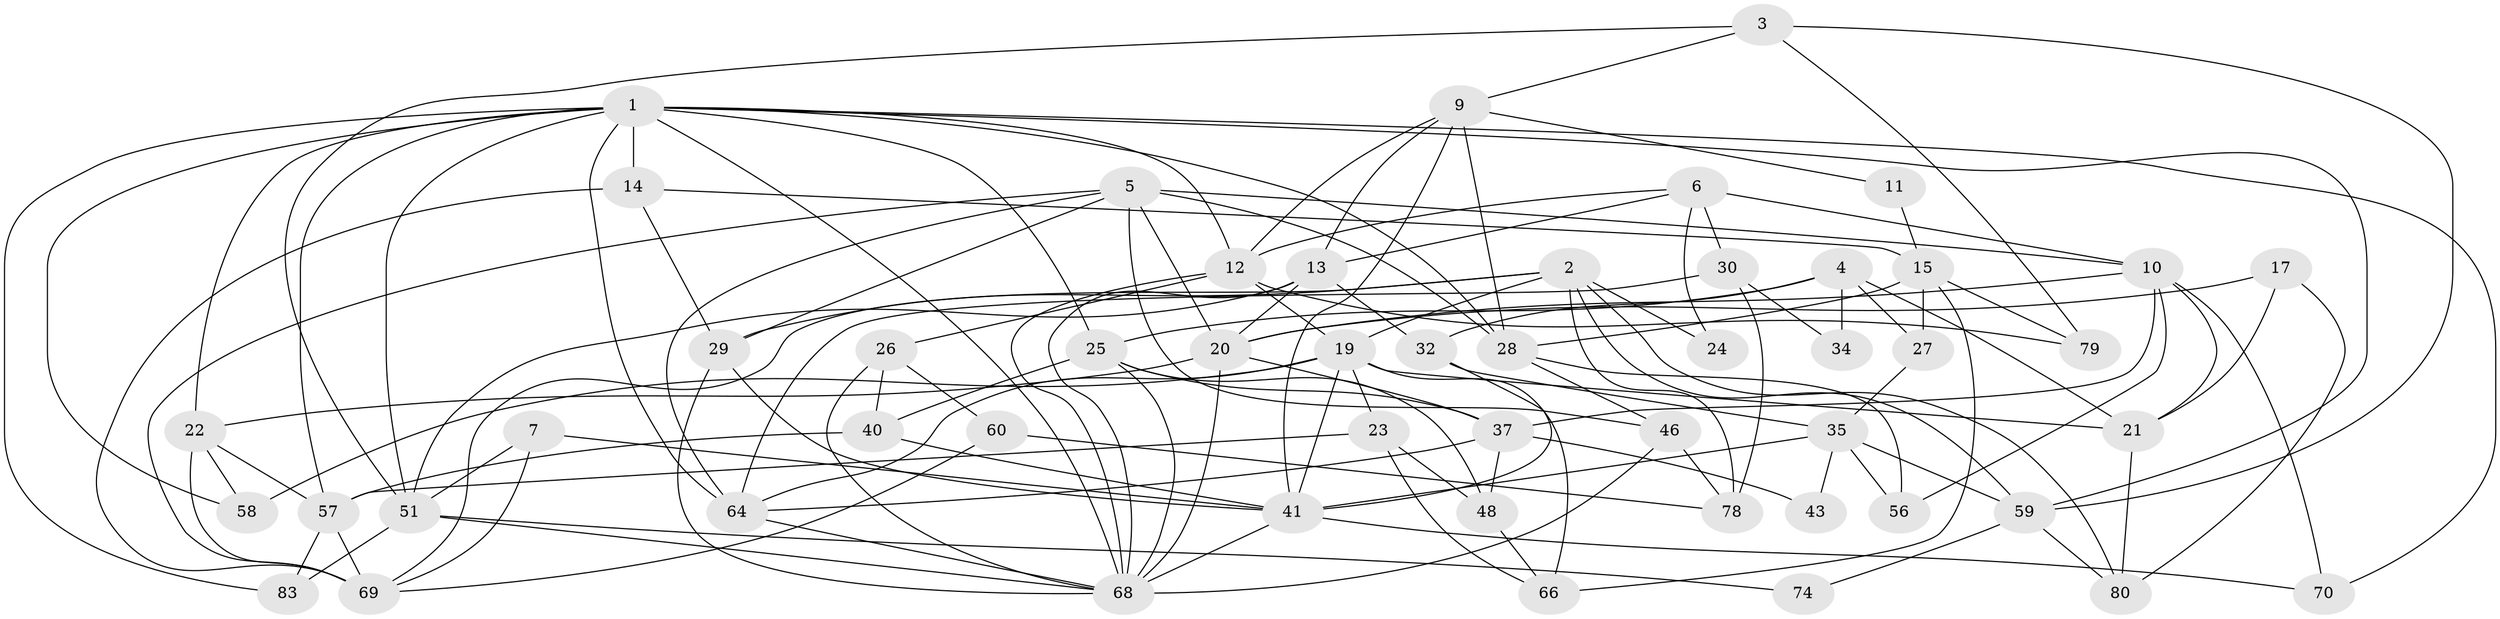// Generated by graph-tools (version 1.1) at 2025/24/03/03/25 07:24:01]
// undirected, 52 vertices, 130 edges
graph export_dot {
graph [start="1"]
  node [color=gray90,style=filled];
  1 [super="+36"];
  2 [super="+8"];
  3;
  4 [super="+50"];
  5 [super="+84"];
  6 [super="+65"];
  7;
  9 [super="+16"];
  10 [super="+31"];
  11;
  12 [super="+18"];
  13 [super="+33"];
  14;
  15 [super="+54"];
  17;
  19 [super="+47"];
  20 [super="+53"];
  21 [super="+55"];
  22 [super="+82"];
  23;
  24;
  25 [super="+77"];
  26;
  27 [super="+63"];
  28 [super="+42"];
  29 [super="+44"];
  30 [super="+62"];
  32 [super="+39"];
  34;
  35 [super="+38"];
  37 [super="+61"];
  40 [super="+45"];
  41 [super="+49"];
  43;
  46 [super="+52"];
  48;
  51 [super="+72"];
  56;
  57 [super="+73"];
  58;
  59 [super="+75"];
  60;
  64 [super="+81"];
  66 [super="+67"];
  68 [super="+71"];
  69 [super="+76"];
  70;
  74;
  78;
  79;
  80;
  83;
  1 -- 25;
  1 -- 57;
  1 -- 58;
  1 -- 64;
  1 -- 83;
  1 -- 70;
  1 -- 12;
  1 -- 28;
  1 -- 14;
  1 -- 59;
  1 -- 22;
  1 -- 51;
  1 -- 68;
  2 -- 19;
  2 -- 24;
  2 -- 80;
  2 -- 29 [weight=2];
  2 -- 78;
  2 -- 69;
  2 -- 59;
  3 -- 51;
  3 -- 79;
  3 -- 9;
  3 -- 59;
  4 -- 25;
  4 -- 34;
  4 -- 21;
  4 -- 32;
  4 -- 27 [weight=2];
  5 -- 69;
  5 -- 64;
  5 -- 20;
  5 -- 10;
  5 -- 46;
  5 -- 29;
  5 -- 28;
  6 -- 12;
  6 -- 30 [weight=2];
  6 -- 24;
  6 -- 10;
  6 -- 13;
  7 -- 69;
  7 -- 41;
  7 -- 51;
  9 -- 28;
  9 -- 41;
  9 -- 11;
  9 -- 12;
  9 -- 13;
  10 -- 20;
  10 -- 21;
  10 -- 70;
  10 -- 56;
  10 -- 37;
  11 -- 15;
  12 -- 26;
  12 -- 19;
  12 -- 79;
  12 -- 68;
  13 -- 20;
  13 -- 51;
  13 -- 32;
  13 -- 68;
  14 -- 29;
  14 -- 15;
  14 -- 69;
  15 -- 66;
  15 -- 79;
  15 -- 28;
  15 -- 27;
  17 -- 80;
  17 -- 21;
  17 -- 20;
  19 -- 58;
  19 -- 41;
  19 -- 66;
  19 -- 21;
  19 -- 23;
  19 -- 64;
  20 -- 22;
  20 -- 37;
  20 -- 68;
  21 -- 80;
  22 -- 57;
  22 -- 58;
  22 -- 69;
  23 -- 57;
  23 -- 48;
  23 -- 66;
  25 -- 37;
  25 -- 40;
  25 -- 48;
  25 -- 68;
  26 -- 60;
  26 -- 40;
  26 -- 68;
  27 -- 35;
  28 -- 46;
  28 -- 56;
  29 -- 68;
  29 -- 41;
  30 -- 78;
  30 -- 34;
  30 -- 64 [weight=2];
  32 -- 35;
  32 -- 41;
  35 -- 56;
  35 -- 59;
  35 -- 41;
  35 -- 43;
  37 -- 43;
  37 -- 48;
  37 -- 64;
  40 -- 41;
  40 -- 57;
  41 -- 68 [weight=2];
  41 -- 70;
  46 -- 78;
  46 -- 68;
  48 -- 66;
  51 -- 83;
  51 -- 68;
  51 -- 74;
  57 -- 83;
  57 -- 69;
  59 -- 80;
  59 -- 74;
  60 -- 78;
  60 -- 69;
  64 -- 68;
}
